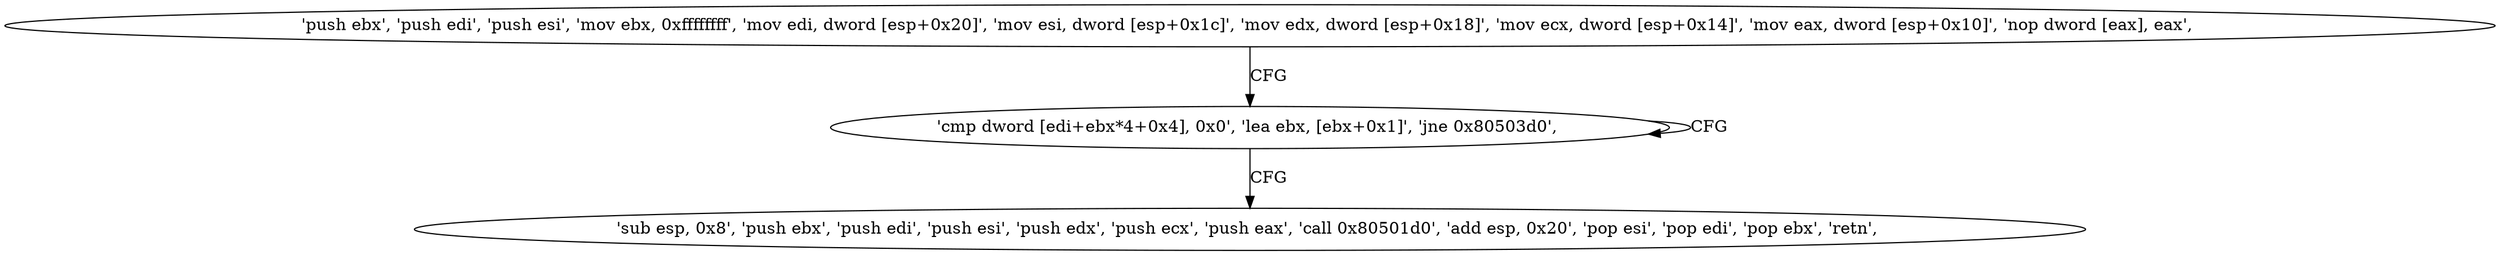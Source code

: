 digraph "func" {
"134546352" [label = "'push ebx', 'push edi', 'push esi', 'mov ebx, 0xffffffff', 'mov edi, dword [esp+0x20]', 'mov esi, dword [esp+0x1c]', 'mov edx, dword [esp+0x18]', 'mov ecx, dword [esp+0x14]', 'mov eax, dword [esp+0x10]', 'nop dword [eax], eax', " ]
"134546384" [label = "'cmp dword [edi+ebx*4+0x4], 0x0', 'lea ebx, [ebx+0x1]', 'jne 0x80503d0', " ]
"134546394" [label = "'sub esp, 0x8', 'push ebx', 'push edi', 'push esi', 'push edx', 'push ecx', 'push eax', 'call 0x80501d0', 'add esp, 0x20', 'pop esi', 'pop edi', 'pop ebx', 'retn', " ]
"134546352" -> "134546384" [ label = "CFG" ]
"134546384" -> "134546384" [ label = "CFG" ]
"134546384" -> "134546394" [ label = "CFG" ]
}
